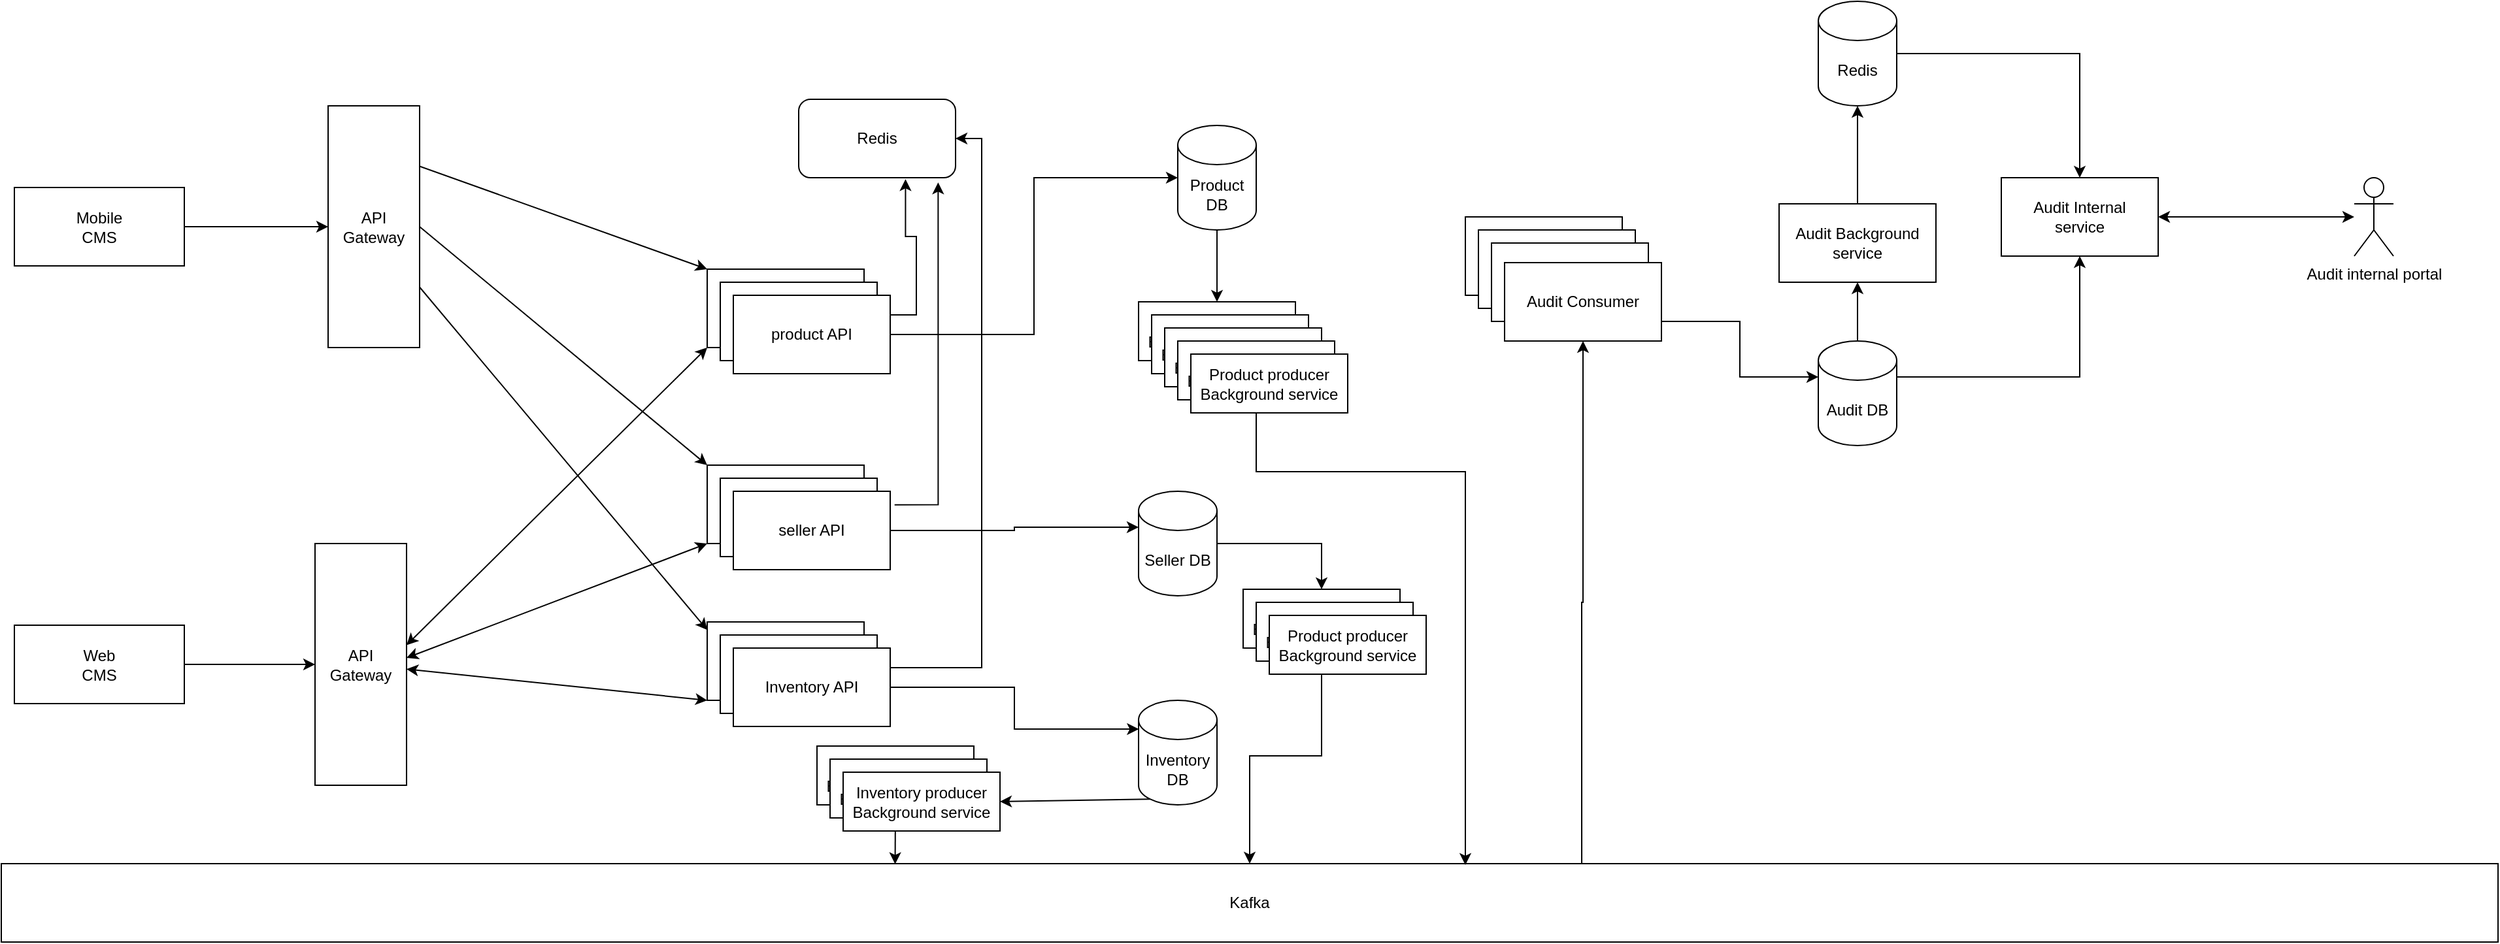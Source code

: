 <mxfile version="16.0.0" type="github"><diagram id="1RHPIXT-wmyCQi1VIyq8" name="Page-1"><mxGraphModel dx="2856" dy="1950" grid="1" gridSize="10" guides="1" tooltips="1" connect="1" arrows="1" fold="1" page="1" pageScale="1" pageWidth="827" pageHeight="1169" math="0" shadow="0"><root><mxCell id="0"/><mxCell id="1" parent="0"/><mxCell id="3IZ_PuWlFlX5QxA66z09-1" value="product API" style="rounded=0;whiteSpace=wrap;html=1;" parent="1" vertex="1"><mxGeometry x="210" y="175" width="120" height="60" as="geometry"/></mxCell><mxCell id="3IZ_PuWlFlX5QxA66z09-2" value="seller API" style="rounded=0;whiteSpace=wrap;html=1;" parent="1" vertex="1"><mxGeometry x="210" y="325" width="120" height="60" as="geometry"/></mxCell><mxCell id="3IZ_PuWlFlX5QxA66z09-3" value="Inventory API" style="rounded=0;whiteSpace=wrap;html=1;" parent="1" vertex="1"><mxGeometry x="210" y="445" width="120" height="60" as="geometry"/></mxCell><mxCell id="3IZ_PuWlFlX5QxA66z09-4" value="Inventory API" style="rounded=0;whiteSpace=wrap;html=1;" parent="1" vertex="1"><mxGeometry x="220" y="455" width="120" height="60" as="geometry"/></mxCell><mxCell id="3IZ_PuWlFlX5QxA66z09-23" style="edgeStyle=orthogonalEdgeStyle;rounded=0;orthogonalLoop=1;jettySize=auto;html=1;exitX=1;exitY=0.5;exitDx=0;exitDy=0;entryX=0.003;entryY=0.275;entryDx=0;entryDy=0;entryPerimeter=0;" parent="1" source="3IZ_PuWlFlX5QxA66z09-5" target="3IZ_PuWlFlX5QxA66z09-14" edge="1"><mxGeometry relative="1" as="geometry"/></mxCell><mxCell id="3IZ_PuWlFlX5QxA66z09-28" style="edgeStyle=orthogonalEdgeStyle;rounded=0;orthogonalLoop=1;jettySize=auto;html=1;exitX=1;exitY=0.25;exitDx=0;exitDy=0;entryX=1;entryY=0.5;entryDx=0;entryDy=0;" parent="1" source="3IZ_PuWlFlX5QxA66z09-5" target="3IZ_PuWlFlX5QxA66z09-17" edge="1"><mxGeometry relative="1" as="geometry"/></mxCell><mxCell id="3IZ_PuWlFlX5QxA66z09-5" value="Inventory API" style="rounded=0;whiteSpace=wrap;html=1;" parent="1" vertex="1"><mxGeometry x="230" y="465" width="120" height="60" as="geometry"/></mxCell><mxCell id="3IZ_PuWlFlX5QxA66z09-6" value="seller API" style="rounded=0;whiteSpace=wrap;html=1;" parent="1" vertex="1"><mxGeometry x="220" y="335" width="120" height="60" as="geometry"/></mxCell><mxCell id="3IZ_PuWlFlX5QxA66z09-24" style="edgeStyle=orthogonalEdgeStyle;rounded=0;orthogonalLoop=1;jettySize=auto;html=1;exitX=1;exitY=0.5;exitDx=0;exitDy=0;entryX=0;entryY=0;entryDx=0;entryDy=27.5;entryPerimeter=0;" parent="1" source="3IZ_PuWlFlX5QxA66z09-7" target="3IZ_PuWlFlX5QxA66z09-15" edge="1"><mxGeometry relative="1" as="geometry"/></mxCell><mxCell id="3IZ_PuWlFlX5QxA66z09-26" style="edgeStyle=orthogonalEdgeStyle;rounded=0;orthogonalLoop=1;jettySize=auto;html=1;exitX=1.028;exitY=0.172;exitDx=0;exitDy=0;entryX=0.889;entryY=1.061;entryDx=0;entryDy=0;entryPerimeter=0;exitPerimeter=0;" parent="1" source="3IZ_PuWlFlX5QxA66z09-7" target="3IZ_PuWlFlX5QxA66z09-17" edge="1"><mxGeometry relative="1" as="geometry"><Array as="points"><mxPoint x="387" y="355"/></Array></mxGeometry></mxCell><mxCell id="3IZ_PuWlFlX5QxA66z09-7" value="seller API" style="rounded=0;whiteSpace=wrap;html=1;" parent="1" vertex="1"><mxGeometry x="230" y="345" width="120" height="60" as="geometry"/></mxCell><mxCell id="3IZ_PuWlFlX5QxA66z09-8" value="product API" style="rounded=0;whiteSpace=wrap;html=1;" parent="1" vertex="1"><mxGeometry x="220" y="185" width="120" height="60" as="geometry"/></mxCell><mxCell id="3IZ_PuWlFlX5QxA66z09-25" style="edgeStyle=orthogonalEdgeStyle;rounded=0;orthogonalLoop=1;jettySize=auto;html=1;exitX=1;exitY=0.5;exitDx=0;exitDy=0;entryX=0;entryY=0.5;entryDx=0;entryDy=0;entryPerimeter=0;" parent="1" source="3IZ_PuWlFlX5QxA66z09-9" target="3IZ_PuWlFlX5QxA66z09-16" edge="1"><mxGeometry relative="1" as="geometry"/></mxCell><mxCell id="3IZ_PuWlFlX5QxA66z09-27" style="edgeStyle=orthogonalEdgeStyle;rounded=0;orthogonalLoop=1;jettySize=auto;html=1;exitX=1;exitY=0.25;exitDx=0;exitDy=0;entryX=0.681;entryY=1.019;entryDx=0;entryDy=0;entryPerimeter=0;" parent="1" source="3IZ_PuWlFlX5QxA66z09-9" target="3IZ_PuWlFlX5QxA66z09-17" edge="1"><mxGeometry relative="1" as="geometry"/></mxCell><mxCell id="3IZ_PuWlFlX5QxA66z09-9" value="product API" style="rounded=0;whiteSpace=wrap;html=1;" parent="1" vertex="1"><mxGeometry x="230" y="195" width="120" height="60" as="geometry"/></mxCell><mxCell id="3IZ_PuWlFlX5QxA66z09-10" value="API&lt;br&gt;Gateway" style="rounded=0;whiteSpace=wrap;html=1;" parent="1" vertex="1"><mxGeometry x="-90" y="385" width="70" height="185" as="geometry"/></mxCell><mxCell id="3IZ_PuWlFlX5QxA66z09-11" value="" style="endArrow=classic;startArrow=classic;html=1;exitX=1;exitY=0.42;exitDx=0;exitDy=0;exitPerimeter=0;entryX=0;entryY=1;entryDx=0;entryDy=0;" parent="1" source="3IZ_PuWlFlX5QxA66z09-10" target="3IZ_PuWlFlX5QxA66z09-1" edge="1"><mxGeometry width="50" height="50" relative="1" as="geometry"><mxPoint x="110" y="305" as="sourcePoint"/><mxPoint x="160" y="255" as="targetPoint"/></mxGeometry></mxCell><mxCell id="3IZ_PuWlFlX5QxA66z09-12" value="" style="endArrow=classic;startArrow=classic;html=1;entryX=0;entryY=1;entryDx=0;entryDy=0;exitX=1;exitY=0.473;exitDx=0;exitDy=0;exitPerimeter=0;" parent="1" source="3IZ_PuWlFlX5QxA66z09-10" target="3IZ_PuWlFlX5QxA66z09-2" edge="1"><mxGeometry width="50" height="50" relative="1" as="geometry"><mxPoint x="120" y="353" as="sourcePoint"/><mxPoint x="220.84" y="210.32" as="targetPoint"/></mxGeometry></mxCell><mxCell id="3IZ_PuWlFlX5QxA66z09-13" value="" style="endArrow=classic;startArrow=classic;html=1;entryX=0;entryY=1;entryDx=0;entryDy=0;" parent="1" source="3IZ_PuWlFlX5QxA66z09-10" target="3IZ_PuWlFlX5QxA66z09-3" edge="1"><mxGeometry width="50" height="50" relative="1" as="geometry"><mxPoint x="120" y="351.09" as="sourcePoint"/><mxPoint x="240" y="385" as="targetPoint"/></mxGeometry></mxCell><mxCell id="x8yAGu-2eu90h0mKOl90-3" style="edgeStyle=none;rounded=0;orthogonalLoop=1;jettySize=auto;html=1;exitX=0.145;exitY=1;exitDx=0;exitDy=-4.35;exitPerimeter=0;entryX=1;entryY=0.5;entryDx=0;entryDy=0;" edge="1" parent="1" source="3IZ_PuWlFlX5QxA66z09-14" target="x8yAGu-2eu90h0mKOl90-9"><mxGeometry relative="1" as="geometry"/></mxCell><mxCell id="3IZ_PuWlFlX5QxA66z09-14" value="Inventory DB" style="shape=cylinder3;whiteSpace=wrap;html=1;boundedLbl=1;backgroundOutline=1;size=15;" parent="1" vertex="1"><mxGeometry x="540" y="505" width="60" height="80" as="geometry"/></mxCell><mxCell id="x8yAGu-2eu90h0mKOl90-5" style="edgeStyle=orthogonalEdgeStyle;rounded=0;orthogonalLoop=1;jettySize=auto;html=1;entryX=0.5;entryY=0;entryDx=0;entryDy=0;" edge="1" parent="1" source="3IZ_PuWlFlX5QxA66z09-15" target="3IZ_PuWlFlX5QxA66z09-39"><mxGeometry relative="1" as="geometry"/></mxCell><mxCell id="3IZ_PuWlFlX5QxA66z09-15" value="Seller DB" style="shape=cylinder3;whiteSpace=wrap;html=1;boundedLbl=1;backgroundOutline=1;size=15;" parent="1" vertex="1"><mxGeometry x="540" y="345" width="60" height="80" as="geometry"/></mxCell><mxCell id="x8yAGu-2eu90h0mKOl90-10" style="edgeStyle=orthogonalEdgeStyle;rounded=0;orthogonalLoop=1;jettySize=auto;html=1;" edge="1" parent="1" source="3IZ_PuWlFlX5QxA66z09-16" target="3IZ_PuWlFlX5QxA66z09-36"><mxGeometry relative="1" as="geometry"/></mxCell><mxCell id="3IZ_PuWlFlX5QxA66z09-16" value="Product DB" style="shape=cylinder3;whiteSpace=wrap;html=1;boundedLbl=1;backgroundOutline=1;size=15;" parent="1" vertex="1"><mxGeometry x="570" y="65" width="60" height="80" as="geometry"/></mxCell><mxCell id="3IZ_PuWlFlX5QxA66z09-17" value="Redis" style="rounded=1;whiteSpace=wrap;html=1;" parent="1" vertex="1"><mxGeometry x="280" y="45" width="120" height="60" as="geometry"/></mxCell><mxCell id="3IZ_PuWlFlX5QxA66z09-46" style="edgeStyle=orthogonalEdgeStyle;rounded=0;orthogonalLoop=1;jettySize=auto;html=1;entryX=0.5;entryY=1;entryDx=0;entryDy=0;exitX=0.633;exitY=0.006;exitDx=0;exitDy=0;exitPerimeter=0;" parent="1" target="3IZ_PuWlFlX5QxA66z09-66" edge="1" source="3IZ_PuWlFlX5QxA66z09-29"><mxGeometry relative="1" as="geometry"><mxPoint x="880" y="620" as="sourcePoint"/></mxGeometry></mxCell><mxCell id="3IZ_PuWlFlX5QxA66z09-29" value="Kafka" style="rounded=0;whiteSpace=wrap;html=1;" parent="1" vertex="1"><mxGeometry x="-330" y="630" width="1910" height="60" as="geometry"/></mxCell><mxCell id="3IZ_PuWlFlX5QxA66z09-35" value="Audit Consumer" style="rounded=0;whiteSpace=wrap;html=1;" parent="1" vertex="1"><mxGeometry x="790" y="135" width="120" height="60" as="geometry"/></mxCell><mxCell id="3IZ_PuWlFlX5QxA66z09-38" style="edgeStyle=orthogonalEdgeStyle;rounded=0;orthogonalLoop=1;jettySize=auto;html=1;exitX=0.75;exitY=1;exitDx=0;exitDy=0;" parent="1" source="3IZ_PuWlFlX5QxA66z09-36" edge="1"><mxGeometry relative="1" as="geometry"><mxPoint x="790" y="631" as="targetPoint"/><Array as="points"><mxPoint x="630" y="330"/><mxPoint x="790" y="330"/><mxPoint x="790" y="631"/></Array></mxGeometry></mxCell><mxCell id="3IZ_PuWlFlX5QxA66z09-36" value="Product producer&lt;br&gt;Background service" style="rounded=0;whiteSpace=wrap;html=1;" parent="1" vertex="1"><mxGeometry x="540" y="200" width="120" height="45" as="geometry"/></mxCell><mxCell id="3IZ_PuWlFlX5QxA66z09-42" style="edgeStyle=orthogonalEdgeStyle;rounded=0;orthogonalLoop=1;jettySize=auto;html=1;exitX=0.5;exitY=1;exitDx=0;exitDy=0;" parent="1" source="3IZ_PuWlFlX5QxA66z09-39" target="3IZ_PuWlFlX5QxA66z09-29" edge="1"><mxGeometry relative="1" as="geometry"/></mxCell><mxCell id="3IZ_PuWlFlX5QxA66z09-39" value="Product producer&lt;br&gt;Background service" style="rounded=0;whiteSpace=wrap;html=1;" parent="1" vertex="1"><mxGeometry x="620" y="420" width="120" height="45" as="geometry"/></mxCell><mxCell id="x8yAGu-2eu90h0mKOl90-4" style="edgeStyle=none;rounded=0;orthogonalLoop=1;jettySize=auto;html=1;exitX=0.5;exitY=1;exitDx=0;exitDy=0;entryX=0.358;entryY=0.006;entryDx=0;entryDy=0;entryPerimeter=0;" edge="1" parent="1" source="3IZ_PuWlFlX5QxA66z09-43" target="3IZ_PuWlFlX5QxA66z09-29"><mxGeometry relative="1" as="geometry"/></mxCell><mxCell id="3IZ_PuWlFlX5QxA66z09-43" value="Inventory producer&lt;br&gt;Background service" style="rounded=0;whiteSpace=wrap;html=1;" parent="1" vertex="1"><mxGeometry x="294" y="540" width="120" height="45" as="geometry"/></mxCell><mxCell id="x8yAGu-2eu90h0mKOl90-12" style="edgeStyle=orthogonalEdgeStyle;rounded=0;orthogonalLoop=1;jettySize=auto;html=1;exitX=1;exitY=0.5;exitDx=0;exitDy=0;exitPerimeter=0;entryX=0.5;entryY=0;entryDx=0;entryDy=0;" edge="1" parent="1" source="3IZ_PuWlFlX5QxA66z09-47" target="3IZ_PuWlFlX5QxA66z09-49"><mxGeometry relative="1" as="geometry"/></mxCell><mxCell id="3IZ_PuWlFlX5QxA66z09-47" value="Redis" style="shape=cylinder3;whiteSpace=wrap;html=1;boundedLbl=1;backgroundOutline=1;size=15;" parent="1" vertex="1"><mxGeometry x="1060" y="-30" width="60" height="80" as="geometry"/></mxCell><mxCell id="3IZ_PuWlFlX5QxA66z09-49" value="Audit Internal &lt;br&gt;service" style="rounded=0;whiteSpace=wrap;html=1;" parent="1" vertex="1"><mxGeometry x="1200" y="105" width="120" height="60" as="geometry"/></mxCell><mxCell id="3IZ_PuWlFlX5QxA66z09-51" value="Audit internal portal" style="shape=umlActor;verticalLabelPosition=bottom;verticalAlign=top;html=1;outlineConnect=0;" parent="1" vertex="1"><mxGeometry x="1470" y="105" width="30" height="60" as="geometry"/></mxCell><mxCell id="3IZ_PuWlFlX5QxA66z09-53" value="" style="endArrow=classic;startArrow=classic;html=1;exitX=1;exitY=0.5;exitDx=0;exitDy=0;" parent="1" source="3IZ_PuWlFlX5QxA66z09-49" target="3IZ_PuWlFlX5QxA66z09-51" edge="1"><mxGeometry width="50" height="50" relative="1" as="geometry"><mxPoint x="1270" y="147" as="sourcePoint"/><mxPoint x="1210" y="235" as="targetPoint"/></mxGeometry></mxCell><mxCell id="3IZ_PuWlFlX5QxA66z09-56" style="edgeStyle=orthogonalEdgeStyle;rounded=0;orthogonalLoop=1;jettySize=auto;html=1;exitX=1;exitY=0.5;exitDx=0;exitDy=0;" parent="1" source="3IZ_PuWlFlX5QxA66z09-55" target="3IZ_PuWlFlX5QxA66z09-10" edge="1"><mxGeometry relative="1" as="geometry"/></mxCell><mxCell id="3IZ_PuWlFlX5QxA66z09-55" value="Web&lt;br&gt;CMS" style="rounded=0;whiteSpace=wrap;html=1;" parent="1" vertex="1"><mxGeometry x="-320" y="447.5" width="130" height="60" as="geometry"/></mxCell><mxCell id="3IZ_PuWlFlX5QxA66z09-59" style="edgeStyle=orthogonalEdgeStyle;rounded=0;orthogonalLoop=1;jettySize=auto;html=1;exitX=1;exitY=0.5;exitDx=0;exitDy=0;entryX=0;entryY=0.5;entryDx=0;entryDy=0;" parent="1" source="3IZ_PuWlFlX5QxA66z09-57" target="3IZ_PuWlFlX5QxA66z09-58" edge="1"><mxGeometry relative="1" as="geometry"/></mxCell><mxCell id="3IZ_PuWlFlX5QxA66z09-57" value="Mobile&lt;br&gt;CMS" style="rounded=0;whiteSpace=wrap;html=1;" parent="1" vertex="1"><mxGeometry x="-320" y="112.5" width="130" height="60" as="geometry"/></mxCell><mxCell id="3IZ_PuWlFlX5QxA66z09-60" style="rounded=0;orthogonalLoop=1;jettySize=auto;html=1;exitX=1;exitY=0.25;exitDx=0;exitDy=0;entryX=0;entryY=0;entryDx=0;entryDy=0;" parent="1" source="3IZ_PuWlFlX5QxA66z09-58" edge="1" target="3IZ_PuWlFlX5QxA66z09-1"><mxGeometry relative="1" as="geometry"><mxPoint x="210" y="210" as="targetPoint"/></mxGeometry></mxCell><mxCell id="3IZ_PuWlFlX5QxA66z09-61" style="rounded=0;orthogonalLoop=1;jettySize=auto;html=1;exitX=1;exitY=0.5;exitDx=0;exitDy=0;entryX=0;entryY=0;entryDx=0;entryDy=0;" parent="1" source="3IZ_PuWlFlX5QxA66z09-58" target="3IZ_PuWlFlX5QxA66z09-2" edge="1"><mxGeometry relative="1" as="geometry"/></mxCell><mxCell id="3IZ_PuWlFlX5QxA66z09-62" style="rounded=0;orthogonalLoop=1;jettySize=auto;html=1;exitX=1;exitY=0.75;exitDx=0;exitDy=0;entryX=0.001;entryY=0.103;entryDx=0;entryDy=0;entryPerimeter=0;" parent="1" source="3IZ_PuWlFlX5QxA66z09-58" target="3IZ_PuWlFlX5QxA66z09-3" edge="1"><mxGeometry relative="1" as="geometry"/></mxCell><mxCell id="3IZ_PuWlFlX5QxA66z09-58" value="API&lt;br&gt;Gateway" style="rounded=0;whiteSpace=wrap;html=1;" parent="1" vertex="1"><mxGeometry x="-80" y="50" width="70" height="185" as="geometry"/></mxCell><mxCell id="x8yAGu-2eu90h0mKOl90-15" style="edgeStyle=orthogonalEdgeStyle;rounded=0;orthogonalLoop=1;jettySize=auto;html=1;exitX=0.5;exitY=0;exitDx=0;exitDy=0;" edge="1" parent="1" source="3IZ_PuWlFlX5QxA66z09-63" target="3IZ_PuWlFlX5QxA66z09-47"><mxGeometry relative="1" as="geometry"/></mxCell><mxCell id="3IZ_PuWlFlX5QxA66z09-63" value="Audit Background service" style="rounded=0;whiteSpace=wrap;html=1;" parent="1" vertex="1"><mxGeometry x="1030" y="125" width="120" height="60" as="geometry"/></mxCell><mxCell id="3IZ_PuWlFlX5QxA66z09-64" value="Audit Consumer" style="rounded=0;whiteSpace=wrap;html=1;" parent="1" vertex="1"><mxGeometry x="800" y="145" width="120" height="60" as="geometry"/></mxCell><mxCell id="3IZ_PuWlFlX5QxA66z09-65" value="Audit Consumer" style="rounded=0;whiteSpace=wrap;html=1;" parent="1" vertex="1"><mxGeometry x="810" y="155" width="120" height="60" as="geometry"/></mxCell><mxCell id="x8yAGu-2eu90h0mKOl90-11" style="edgeStyle=orthogonalEdgeStyle;rounded=0;orthogonalLoop=1;jettySize=auto;html=1;exitX=1;exitY=0.75;exitDx=0;exitDy=0;entryX=0;entryY=0;entryDx=0;entryDy=27.5;entryPerimeter=0;" edge="1" parent="1" source="3IZ_PuWlFlX5QxA66z09-66" target="3IZ_PuWlFlX5QxA66z09-71"><mxGeometry relative="1" as="geometry"/></mxCell><mxCell id="3IZ_PuWlFlX5QxA66z09-66" value="Audit Consumer" style="rounded=0;whiteSpace=wrap;html=1;" parent="1" vertex="1"><mxGeometry x="820" y="170" width="120" height="60" as="geometry"/></mxCell><mxCell id="3IZ_PuWlFlX5QxA66z09-67" value="Product producer&lt;br&gt;Background service" style="rounded=0;whiteSpace=wrap;html=1;" parent="1" vertex="1"><mxGeometry x="550" y="210" width="120" height="45" as="geometry"/></mxCell><mxCell id="3IZ_PuWlFlX5QxA66z09-68" value="Product producer&lt;br&gt;Background service" style="rounded=0;whiteSpace=wrap;html=1;" parent="1" vertex="1"><mxGeometry x="560" y="220" width="120" height="45" as="geometry"/></mxCell><mxCell id="3IZ_PuWlFlX5QxA66z09-69" value="Product producer&lt;br&gt;Background service" style="rounded=0;whiteSpace=wrap;html=1;" parent="1" vertex="1"><mxGeometry x="570" y="230" width="120" height="45" as="geometry"/></mxCell><mxCell id="3IZ_PuWlFlX5QxA66z09-70" value="Product producer&lt;br&gt;Background service" style="rounded=0;whiteSpace=wrap;html=1;" parent="1" vertex="1"><mxGeometry x="580" y="240" width="120" height="45" as="geometry"/></mxCell><mxCell id="x8yAGu-2eu90h0mKOl90-13" style="edgeStyle=orthogonalEdgeStyle;rounded=0;orthogonalLoop=1;jettySize=auto;html=1;exitX=1;exitY=0;exitDx=0;exitDy=27.5;exitPerimeter=0;entryX=0.5;entryY=1;entryDx=0;entryDy=0;" edge="1" parent="1" source="3IZ_PuWlFlX5QxA66z09-71" target="3IZ_PuWlFlX5QxA66z09-49"><mxGeometry relative="1" as="geometry"/></mxCell><mxCell id="x8yAGu-2eu90h0mKOl90-16" style="edgeStyle=orthogonalEdgeStyle;rounded=0;orthogonalLoop=1;jettySize=auto;html=1;exitX=0.5;exitY=0;exitDx=0;exitDy=0;exitPerimeter=0;entryX=0.5;entryY=1;entryDx=0;entryDy=0;" edge="1" parent="1" source="3IZ_PuWlFlX5QxA66z09-71" target="3IZ_PuWlFlX5QxA66z09-63"><mxGeometry relative="1" as="geometry"/></mxCell><mxCell id="3IZ_PuWlFlX5QxA66z09-71" value="Audit DB" style="shape=cylinder3;whiteSpace=wrap;html=1;boundedLbl=1;backgroundOutline=1;size=15;" parent="1" vertex="1"><mxGeometry x="1060" y="230" width="60" height="80" as="geometry"/></mxCell><mxCell id="x8yAGu-2eu90h0mKOl90-6" value="Product producer&lt;br&gt;Background service" style="rounded=0;whiteSpace=wrap;html=1;" vertex="1" parent="1"><mxGeometry x="630" y="430" width="120" height="45" as="geometry"/></mxCell><mxCell id="x8yAGu-2eu90h0mKOl90-7" value="Product producer&lt;br&gt;Background service" style="rounded=0;whiteSpace=wrap;html=1;" vertex="1" parent="1"><mxGeometry x="640" y="440" width="120" height="45" as="geometry"/></mxCell><mxCell id="x8yAGu-2eu90h0mKOl90-8" value="Inventory producer&lt;br&gt;Background service" style="rounded=0;whiteSpace=wrap;html=1;" vertex="1" parent="1"><mxGeometry x="304" y="550" width="120" height="45" as="geometry"/></mxCell><mxCell id="x8yAGu-2eu90h0mKOl90-9" value="Inventory producer&lt;br&gt;Background service" style="rounded=0;whiteSpace=wrap;html=1;" vertex="1" parent="1"><mxGeometry x="314" y="560" width="120" height="45" as="geometry"/></mxCell></root></mxGraphModel></diagram></mxfile>